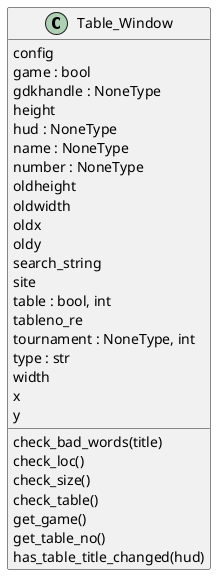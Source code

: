 @startuml classes
set namespaceSeparator none
class "Table_Window" as TableWindow.Table_Window {
  config
  game : bool
  gdkhandle : NoneType
  height
  hud : NoneType
  name : NoneType
  number : NoneType
  oldheight
  oldwidth
  oldx
  oldy
  search_string
  site
  table : bool, int
  tableno_re
  tournament : NoneType, int
  type : str
  width
  x
  y
  check_bad_words(title)
  check_loc()
  check_size()
  check_table()
  get_game()
  get_table_no()
  has_table_title_changed(hud)
}
@enduml
